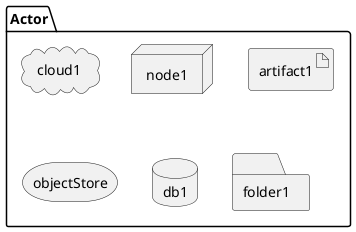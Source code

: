 @startuml

package  "Actor" {
  cloud cloud1
  node node1
  artifact artifact1
  storage objectStore
  database db1
  folder folder1
}

@enduml
